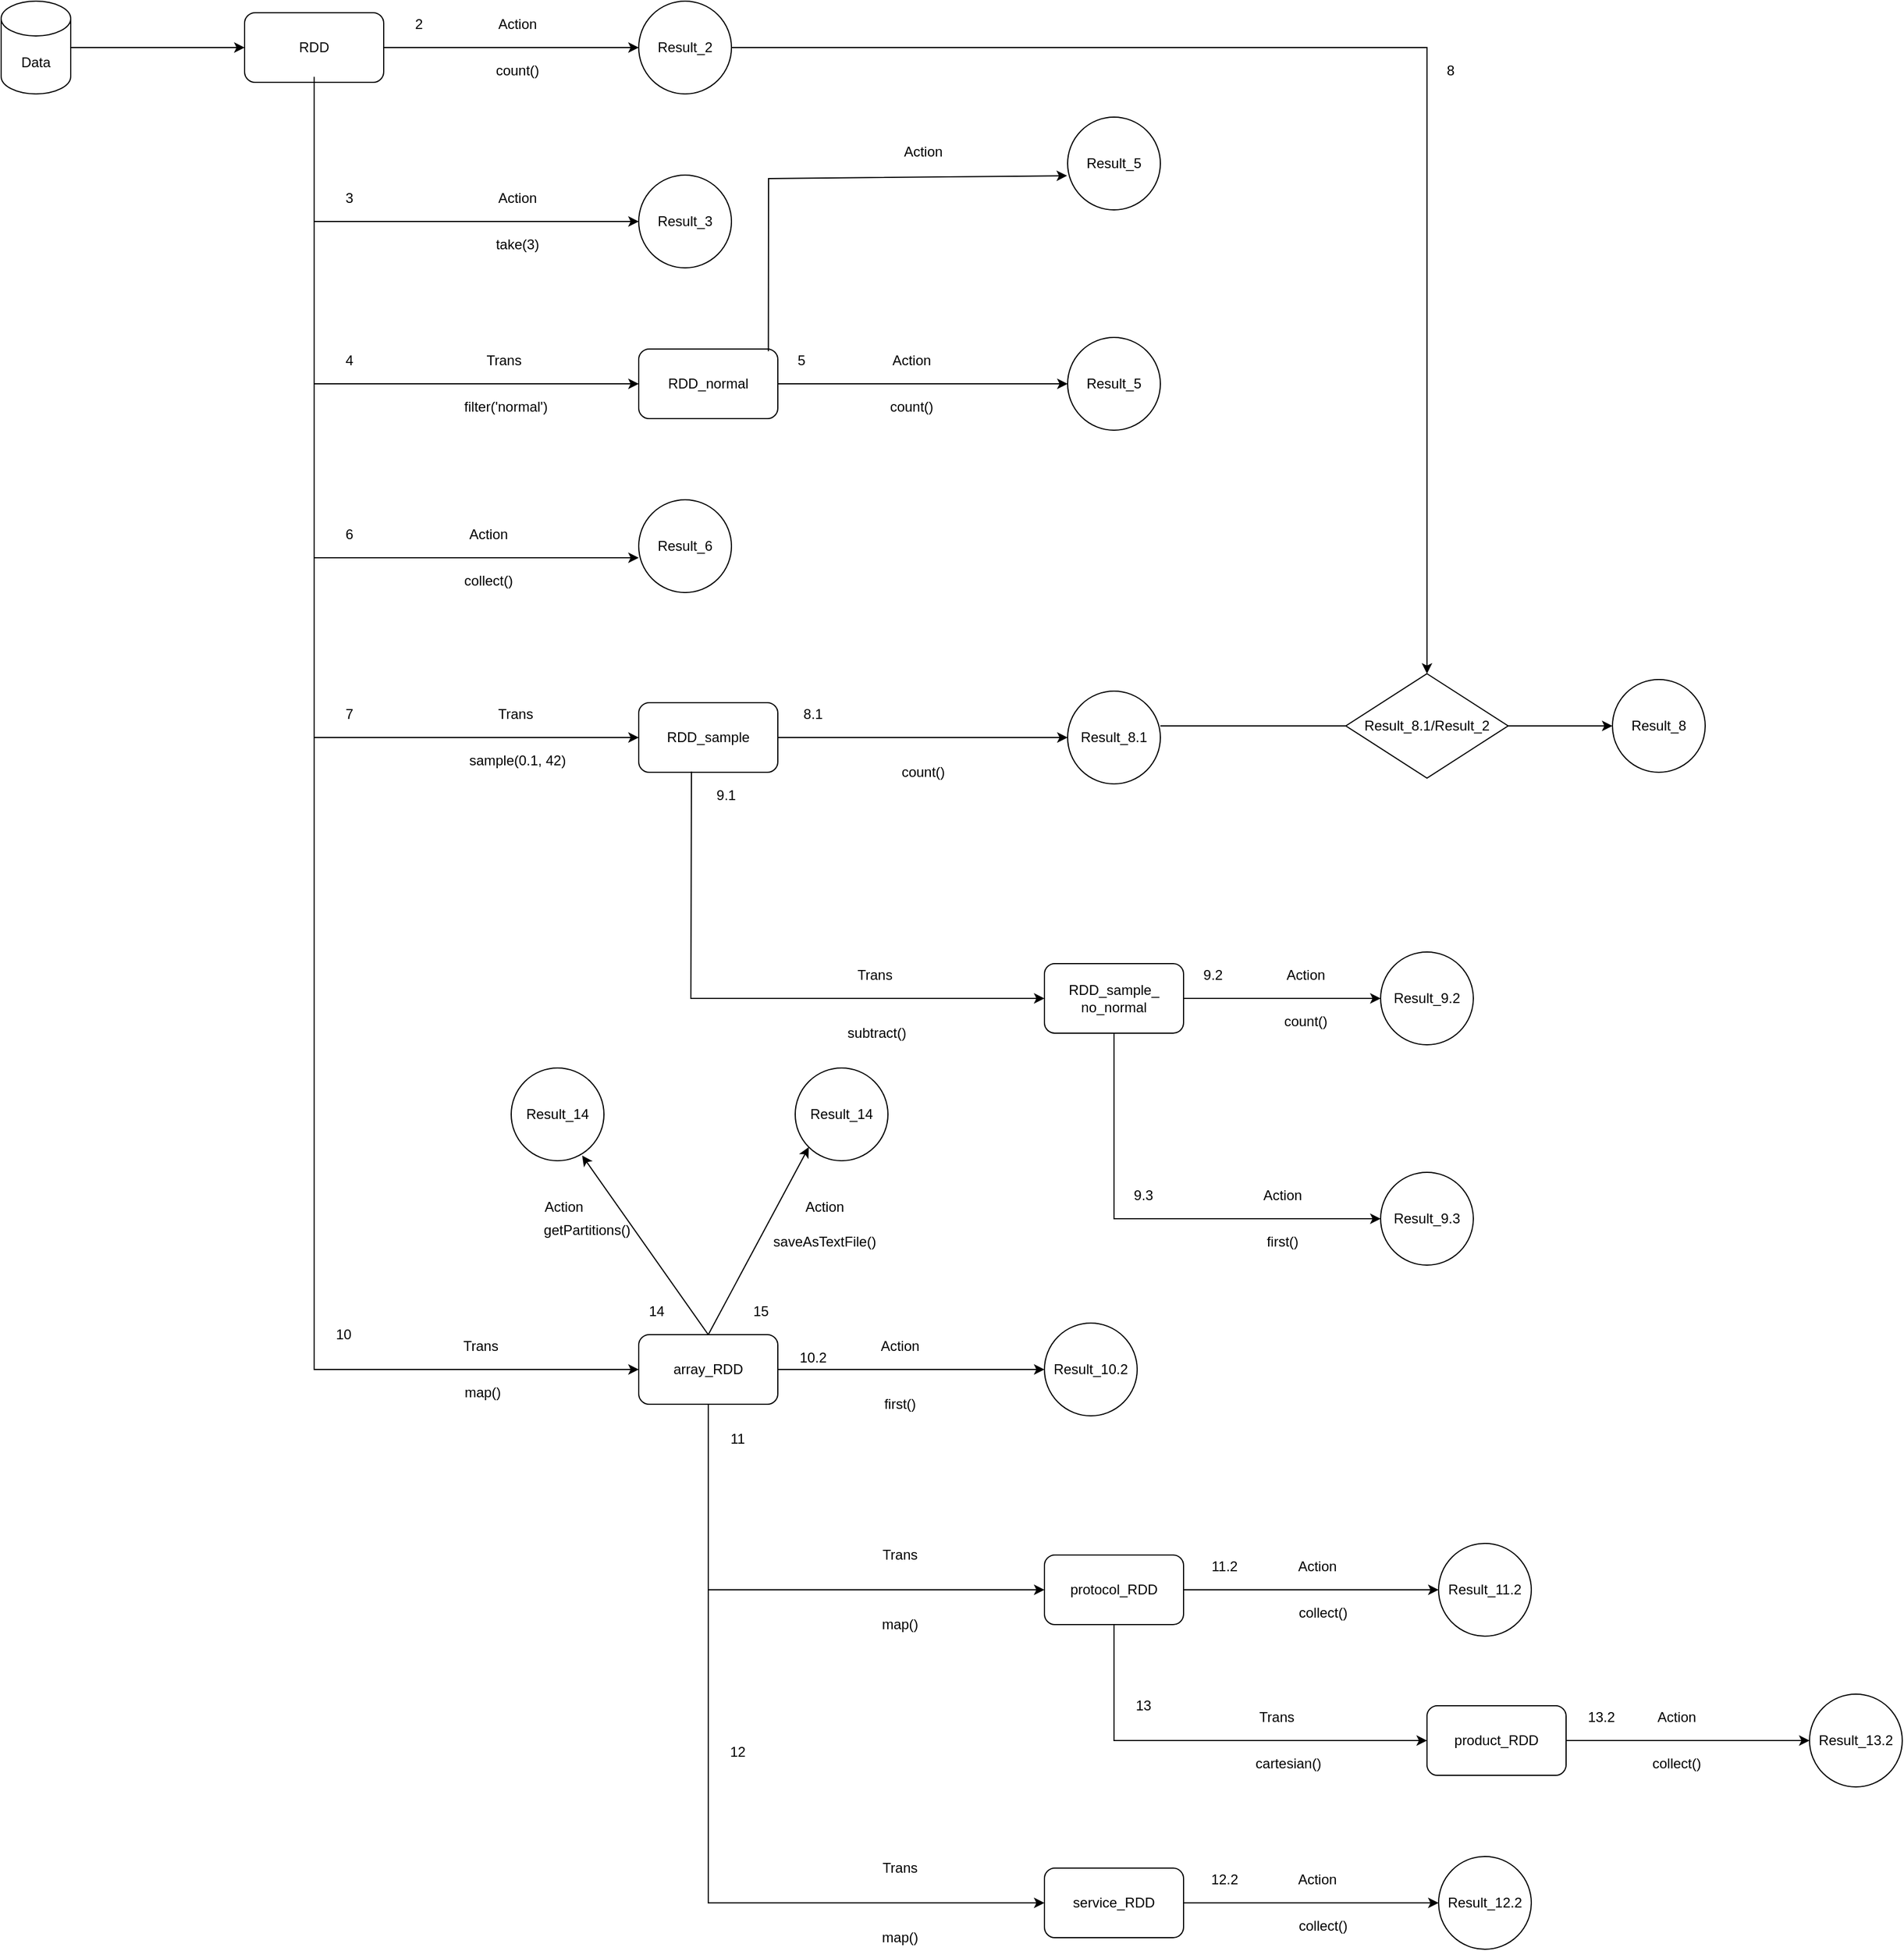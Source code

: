 <mxfile version="16.5.1" type="device"><diagram id="iYW-eFua4CuzDd39pzc5" name="Page-1"><mxGraphModel dx="2588" dy="1180" grid="1" gridSize="10" guides="1" tooltips="1" connect="1" arrows="1" fold="1" page="1" pageScale="1" pageWidth="850" pageHeight="1100" math="0" shadow="0"><root><mxCell id="0"/><mxCell id="1" parent="0"/><mxCell id="3ohSIt47WKb9aSRb90RY-1" value="RDD" style="rounded=1;whiteSpace=wrap;html=1;" parent="1" vertex="1"><mxGeometry x="60" y="210" width="120" height="60" as="geometry"/></mxCell><mxCell id="3ohSIt47WKb9aSRb90RY-2" value="" style="endArrow=classic;html=1;rounded=0;exitX=1;exitY=0.5;exitDx=0;exitDy=0;entryX=0;entryY=0.5;entryDx=0;entryDy=0;" parent="1" source="3ohSIt47WKb9aSRb90RY-1" target="HeyADtqsODk30YAn5MXX-3" edge="1"><mxGeometry width="50" height="50" relative="1" as="geometry"><mxPoint x="240" y="270" as="sourcePoint"/><mxPoint x="310" y="240" as="targetPoint"/></mxGeometry></mxCell><mxCell id="3ohSIt47WKb9aSRb90RY-4" value="count()" style="text;html=1;align=center;verticalAlign=middle;resizable=0;points=[];autosize=1;strokeColor=none;fillColor=none;" parent="1" vertex="1"><mxGeometry x="270" y="250" width="50" height="20" as="geometry"/></mxCell><mxCell id="3ohSIt47WKb9aSRb90RY-5" value="Data" style="shape=cylinder3;whiteSpace=wrap;html=1;boundedLbl=1;backgroundOutline=1;size=15;" parent="1" vertex="1"><mxGeometry x="-150" y="200" width="60" height="80" as="geometry"/></mxCell><mxCell id="3ohSIt47WKb9aSRb90RY-6" value="" style="endArrow=classic;html=1;rounded=0;entryX=0;entryY=0.5;entryDx=0;entryDy=0;exitX=1;exitY=0.5;exitDx=0;exitDy=0;exitPerimeter=0;" parent="1" source="3ohSIt47WKb9aSRb90RY-5" target="3ohSIt47WKb9aSRb90RY-1" edge="1"><mxGeometry width="50" height="50" relative="1" as="geometry"><mxPoint x="-50" y="270" as="sourcePoint"/><mxPoint y="220" as="targetPoint"/></mxGeometry></mxCell><mxCell id="HeyADtqsODk30YAn5MXX-1" value="Action" style="text;html=1;align=center;verticalAlign=middle;resizable=0;points=[];autosize=1;strokeColor=none;fillColor=none;" parent="1" vertex="1"><mxGeometry x="270" y="210" width="50" height="20" as="geometry"/></mxCell><mxCell id="HeyADtqsODk30YAn5MXX-3" value="Result_2" style="ellipse;whiteSpace=wrap;html=1;aspect=fixed;" parent="1" vertex="1"><mxGeometry x="400" y="200" width="80" height="80" as="geometry"/></mxCell><mxCell id="HeyADtqsODk30YAn5MXX-4" value="Result_3" style="ellipse;whiteSpace=wrap;html=1;aspect=fixed;" parent="1" vertex="1"><mxGeometry x="400" y="350" width="80" height="80" as="geometry"/></mxCell><mxCell id="HeyADtqsODk30YAn5MXX-5" value="" style="endArrow=classic;html=1;rounded=0;entryX=0;entryY=0.5;entryDx=0;entryDy=0;exitX=0.5;exitY=1;exitDx=0;exitDy=0;" parent="1" source="3ohSIt47WKb9aSRb90RY-1" target="HeyADtqsODk30YAn5MXX-4" edge="1"><mxGeometry width="50" height="50" relative="1" as="geometry"><mxPoint x="120" y="300" as="sourcePoint"/><mxPoint x="170" y="250" as="targetPoint"/><Array as="points"><mxPoint x="120" y="390"/></Array></mxGeometry></mxCell><mxCell id="HeyADtqsODk30YAn5MXX-6" value="Action" style="text;html=1;align=center;verticalAlign=middle;resizable=0;points=[];autosize=1;strokeColor=none;fillColor=none;" parent="1" vertex="1"><mxGeometry x="270" y="360" width="50" height="20" as="geometry"/></mxCell><mxCell id="HeyADtqsODk30YAn5MXX-7" value="take(3)" style="text;html=1;align=center;verticalAlign=middle;resizable=0;points=[];autosize=1;strokeColor=none;fillColor=none;" parent="1" vertex="1"><mxGeometry x="270" y="400" width="50" height="20" as="geometry"/></mxCell><mxCell id="HeyADtqsODk30YAn5MXX-8" value="" style="endArrow=classic;html=1;rounded=0;exitX=0.5;exitY=1;exitDx=0;exitDy=0;entryX=0;entryY=0.5;entryDx=0;entryDy=0;" parent="1" source="3ohSIt47WKb9aSRb90RY-1" target="HeyADtqsODk30YAn5MXX-9" edge="1"><mxGeometry width="50" height="50" relative="1" as="geometry"><mxPoint x="120" y="390" as="sourcePoint"/><mxPoint x="120" y="530" as="targetPoint"/><Array as="points"><mxPoint x="120" y="530"/></Array></mxGeometry></mxCell><mxCell id="HeyADtqsODk30YAn5MXX-9" value="RDD_normal" style="rounded=1;whiteSpace=wrap;html=1;" parent="1" vertex="1"><mxGeometry x="400" y="500" width="120" height="60" as="geometry"/></mxCell><mxCell id="HeyADtqsODk30YAn5MXX-10" value="Trans&amp;nbsp;" style="text;html=1;align=center;verticalAlign=middle;resizable=0;points=[];autosize=1;strokeColor=none;fillColor=none;" parent="1" vertex="1"><mxGeometry x="260" y="500" width="50" height="20" as="geometry"/></mxCell><mxCell id="HeyADtqsODk30YAn5MXX-11" value="4" style="text;html=1;align=center;verticalAlign=middle;resizable=0;points=[];autosize=1;strokeColor=none;fillColor=none;" parent="1" vertex="1"><mxGeometry x="140" y="500" width="20" height="20" as="geometry"/></mxCell><mxCell id="HeyADtqsODk30YAn5MXX-12" value="3" style="text;html=1;align=center;verticalAlign=middle;resizable=0;points=[];autosize=1;strokeColor=none;fillColor=none;" parent="1" vertex="1"><mxGeometry x="140" y="360" width="20" height="20" as="geometry"/></mxCell><mxCell id="HeyADtqsODk30YAn5MXX-13" value="2" style="text;html=1;align=center;verticalAlign=middle;resizable=0;points=[];autosize=1;strokeColor=none;fillColor=none;" parent="1" vertex="1"><mxGeometry x="200" y="210" width="20" height="20" as="geometry"/></mxCell><mxCell id="HeyADtqsODk30YAn5MXX-14" value="filter('normal')" style="text;html=1;align=center;verticalAlign=middle;resizable=0;points=[];autosize=1;strokeColor=none;fillColor=none;" parent="1" vertex="1"><mxGeometry x="240" y="540" width="90" height="20" as="geometry"/></mxCell><mxCell id="HeyADtqsODk30YAn5MXX-15" value="" style="endArrow=classic;html=1;rounded=0;exitX=1;exitY=0.5;exitDx=0;exitDy=0;entryX=0;entryY=0.5;entryDx=0;entryDy=0;" parent="1" source="HeyADtqsODk30YAn5MXX-9" target="HeyADtqsODk30YAn5MXX-17" edge="1"><mxGeometry width="50" height="50" relative="1" as="geometry"><mxPoint x="330" y="580" as="sourcePoint"/><mxPoint x="660" y="530" as="targetPoint"/></mxGeometry></mxCell><mxCell id="HeyADtqsODk30YAn5MXX-17" value="Result_5" style="ellipse;whiteSpace=wrap;html=1;aspect=fixed;" parent="1" vertex="1"><mxGeometry x="770" y="490" width="80" height="80" as="geometry"/></mxCell><mxCell id="HeyADtqsODk30YAn5MXX-18" value="5" style="text;html=1;align=center;verticalAlign=middle;resizable=0;points=[];autosize=1;strokeColor=none;fillColor=none;" parent="1" vertex="1"><mxGeometry x="530" y="500" width="20" height="20" as="geometry"/></mxCell><mxCell id="HeyADtqsODk30YAn5MXX-19" value="Action" style="text;html=1;align=center;verticalAlign=middle;resizable=0;points=[];autosize=1;strokeColor=none;fillColor=none;" parent="1" vertex="1"><mxGeometry x="610" y="500" width="50" height="20" as="geometry"/></mxCell><mxCell id="HeyADtqsODk30YAn5MXX-20" value="count()" style="text;html=1;align=center;verticalAlign=middle;resizable=0;points=[];autosize=1;strokeColor=none;fillColor=none;" parent="1" vertex="1"><mxGeometry x="610" y="540" width="50" height="20" as="geometry"/></mxCell><mxCell id="HeyADtqsODk30YAn5MXX-21" value="RDD_sample" style="rounded=1;whiteSpace=wrap;html=1;" parent="1" vertex="1"><mxGeometry x="400" y="805" width="120" height="60" as="geometry"/></mxCell><mxCell id="HeyADtqsODk30YAn5MXX-22" value="" style="endArrow=classic;html=1;rounded=0;entryX=0;entryY=0.5;entryDx=0;entryDy=0;exitX=0.5;exitY=1;exitDx=0;exitDy=0;" parent="1" source="3ohSIt47WKb9aSRb90RY-1" target="HeyADtqsODk30YAn5MXX-21" edge="1"><mxGeometry width="50" height="50" relative="1" as="geometry"><mxPoint x="230" y="560" as="sourcePoint"/><mxPoint x="280" y="510" as="targetPoint"/><Array as="points"><mxPoint x="120" y="835"/></Array></mxGeometry></mxCell><mxCell id="HeyADtqsODk30YAn5MXX-23" value="Trans&amp;nbsp;" style="text;html=1;align=center;verticalAlign=middle;resizable=0;points=[];autosize=1;strokeColor=none;fillColor=none;" parent="1" vertex="1"><mxGeometry x="270" y="805" width="50" height="20" as="geometry"/></mxCell><mxCell id="HeyADtqsODk30YAn5MXX-24" value="sample(0.1, 42)" style="text;html=1;align=center;verticalAlign=middle;resizable=0;points=[];autosize=1;strokeColor=none;fillColor=none;" parent="1" vertex="1"><mxGeometry x="245" y="845" width="100" height="20" as="geometry"/></mxCell><mxCell id="HeyADtqsODk30YAn5MXX-25" value="Result_8.1" style="ellipse;whiteSpace=wrap;html=1;aspect=fixed;" parent="1" vertex="1"><mxGeometry x="770" y="795" width="80" height="80" as="geometry"/></mxCell><mxCell id="HeyADtqsODk30YAn5MXX-26" value="" style="endArrow=classic;html=1;rounded=0;exitX=0.932;exitY=0.031;exitDx=0;exitDy=0;exitPerimeter=0;entryX=-0.006;entryY=0.632;entryDx=0;entryDy=0;entryPerimeter=0;" parent="1" source="HeyADtqsODk30YAn5MXX-9" target="HeyADtqsODk30YAn5MXX-28" edge="1"><mxGeometry width="50" height="50" relative="1" as="geometry"><mxPoint x="600" y="480" as="sourcePoint"/><mxPoint x="740" y="370" as="targetPoint"/><Array as="points"><mxPoint x="512" y="353"/></Array></mxGeometry></mxCell><mxCell id="HeyADtqsODk30YAn5MXX-28" value="Result_5" style="ellipse;whiteSpace=wrap;html=1;aspect=fixed;" parent="1" vertex="1"><mxGeometry x="770" y="300" width="80" height="80" as="geometry"/></mxCell><mxCell id="HeyADtqsODk30YAn5MXX-29" value="Action" style="text;html=1;align=center;verticalAlign=middle;resizable=0;points=[];autosize=1;strokeColor=none;fillColor=none;" parent="1" vertex="1"><mxGeometry x="620" y="320" width="50" height="20" as="geometry"/></mxCell><mxCell id="HeyADtqsODk30YAn5MXX-31" value="8.1" style="text;html=1;align=center;verticalAlign=middle;resizable=0;points=[];autosize=1;strokeColor=none;fillColor=none;" parent="1" vertex="1"><mxGeometry x="535" y="805" width="30" height="20" as="geometry"/></mxCell><mxCell id="HeyADtqsODk30YAn5MXX-37" value="" style="endArrow=classic;html=1;rounded=0;entryX=0;entryY=0.5;entryDx=0;entryDy=0;" parent="1" target="HeyADtqsODk30YAn5MXX-25" edge="1"><mxGeometry width="50" height="50" relative="1" as="geometry"><mxPoint x="520" y="835" as="sourcePoint"/><mxPoint x="570" y="795" as="targetPoint"/></mxGeometry></mxCell><mxCell id="HeyADtqsODk30YAn5MXX-38" value="Action" style="text;html=1;align=center;verticalAlign=middle;resizable=0;points=[];autosize=1;strokeColor=none;fillColor=none;" parent="1" vertex="1"><mxGeometry x="950" y="1030" width="50" height="20" as="geometry"/></mxCell><mxCell id="HeyADtqsODk30YAn5MXX-39" value="count()" style="text;html=1;align=center;verticalAlign=middle;resizable=0;points=[];autosize=1;strokeColor=none;fillColor=none;" parent="1" vertex="1"><mxGeometry x="620" y="855" width="50" height="20" as="geometry"/></mxCell><mxCell id="HeyADtqsODk30YAn5MXX-45" value="" style="endArrow=classic;html=1;rounded=0;exitX=1;exitY=0.5;exitDx=0;exitDy=0;entryX=0.5;entryY=0;entryDx=0;entryDy=0;" parent="1" source="HeyADtqsODk30YAn5MXX-3" target="HeyADtqsODk30YAn5MXX-47" edge="1"><mxGeometry width="50" height="50" relative="1" as="geometry"><mxPoint x="600" y="510" as="sourcePoint"/><mxPoint x="1080" y="600" as="targetPoint"/><Array as="points"><mxPoint x="1080" y="240"/></Array></mxGeometry></mxCell><mxCell id="HeyADtqsODk30YAn5MXX-46" value="Result_8" style="ellipse;whiteSpace=wrap;html=1;aspect=fixed;" parent="1" vertex="1"><mxGeometry x="1240" y="785" width="80" height="80" as="geometry"/></mxCell><mxCell id="HeyADtqsODk30YAn5MXX-47" value="&lt;span&gt;Result_8.1/&lt;/span&gt;Result_2" style="rhombus;whiteSpace=wrap;html=1;" parent="1" vertex="1"><mxGeometry x="1010" y="780" width="140" height="90" as="geometry"/></mxCell><mxCell id="HeyADtqsODk30YAn5MXX-49" value="" style="endArrow=classic;html=1;rounded=0;entryX=0;entryY=0.5;entryDx=0;entryDy=0;exitX=1;exitY=0.5;exitDx=0;exitDy=0;" parent="1" source="HeyADtqsODk30YAn5MXX-47" target="HeyADtqsODk30YAn5MXX-46" edge="1"><mxGeometry width="50" height="50" relative="1" as="geometry"><mxPoint x="930" y="785" as="sourcePoint"/><mxPoint x="980" y="735" as="targetPoint"/></mxGeometry></mxCell><mxCell id="HeyADtqsODk30YAn5MXX-50" value="" style="endArrow=none;html=1;rounded=0;entryX=0;entryY=0.5;entryDx=0;entryDy=0;" parent="1" target="HeyADtqsODk30YAn5MXX-47" edge="1"><mxGeometry width="50" height="50" relative="1" as="geometry"><mxPoint x="850" y="825" as="sourcePoint"/><mxPoint x="980" y="735" as="targetPoint"/></mxGeometry></mxCell><mxCell id="HeyADtqsODk30YAn5MXX-51" value="8" style="text;html=1;align=center;verticalAlign=middle;resizable=0;points=[];autosize=1;strokeColor=none;fillColor=none;" parent="1" vertex="1"><mxGeometry x="1090" y="250" width="20" height="20" as="geometry"/></mxCell><mxCell id="HeyADtqsODk30YAn5MXX-52" value="RDD_sample_&lt;br&gt;no_normal" style="rounded=1;whiteSpace=wrap;html=1;" parent="1" vertex="1"><mxGeometry x="750" y="1030" width="120" height="60" as="geometry"/></mxCell><mxCell id="HeyADtqsODk30YAn5MXX-54" value="7" style="text;html=1;align=center;verticalAlign=middle;resizable=0;points=[];autosize=1;strokeColor=none;fillColor=none;" parent="1" vertex="1"><mxGeometry x="140" y="805" width="20" height="20" as="geometry"/></mxCell><mxCell id="HeyADtqsODk30YAn5MXX-58" value="Result_6" style="ellipse;whiteSpace=wrap;html=1;aspect=fixed;" parent="1" vertex="1"><mxGeometry x="400" y="630" width="80" height="80" as="geometry"/></mxCell><mxCell id="HeyADtqsODk30YAn5MXX-60" value="" style="endArrow=classic;html=1;rounded=0;" parent="1" edge="1"><mxGeometry width="50" height="50" relative="1" as="geometry"><mxPoint x="120" y="265.294" as="sourcePoint"/><mxPoint x="400" y="680" as="targetPoint"/><Array as="points"><mxPoint x="120" y="680"/></Array></mxGeometry></mxCell><mxCell id="HeyADtqsODk30YAn5MXX-61" value="Action" style="text;html=1;align=center;verticalAlign=middle;resizable=0;points=[];autosize=1;strokeColor=none;fillColor=none;" parent="1" vertex="1"><mxGeometry x="245" y="650" width="50" height="20" as="geometry"/></mxCell><mxCell id="HeyADtqsODk30YAn5MXX-62" value="6" style="text;html=1;align=center;verticalAlign=middle;resizable=0;points=[];autosize=1;strokeColor=none;fillColor=none;" parent="1" vertex="1"><mxGeometry x="140" y="650" width="20" height="20" as="geometry"/></mxCell><mxCell id="HeyADtqsODk30YAn5MXX-63" value="collect()" style="text;html=1;align=center;verticalAlign=middle;resizable=0;points=[];autosize=1;strokeColor=none;fillColor=none;" parent="1" vertex="1"><mxGeometry x="240" y="690" width="60" height="20" as="geometry"/></mxCell><mxCell id="HeyADtqsODk30YAn5MXX-64" value="" style="endArrow=classic;html=1;rounded=0;entryX=0;entryY=0.5;entryDx=0;entryDy=0;exitX=0.379;exitY=0.99;exitDx=0;exitDy=0;exitPerimeter=0;" parent="1" source="HeyADtqsODk30YAn5MXX-21" target="HeyADtqsODk30YAn5MXX-52" edge="1"><mxGeometry width="50" height="50" relative="1" as="geometry"><mxPoint x="420" y="1040" as="sourcePoint"/><mxPoint x="440" y="870" as="targetPoint"/><Array as="points"><mxPoint x="445" y="1060"/></Array></mxGeometry></mxCell><mxCell id="HeyADtqsODk30YAn5MXX-65" value="Trans&amp;nbsp;" style="text;html=1;align=center;verticalAlign=middle;resizable=0;points=[];autosize=1;strokeColor=none;fillColor=none;" parent="1" vertex="1"><mxGeometry x="580" y="1030" width="50" height="20" as="geometry"/></mxCell><mxCell id="HeyADtqsODk30YAn5MXX-66" value="9.1" style="text;html=1;align=center;verticalAlign=middle;resizable=0;points=[];autosize=1;strokeColor=none;fillColor=none;" parent="1" vertex="1"><mxGeometry x="460" y="875" width="30" height="20" as="geometry"/></mxCell><mxCell id="HeyADtqsODk30YAn5MXX-67" value="subtract()" style="text;html=1;align=center;verticalAlign=middle;resizable=0;points=[];autosize=1;strokeColor=none;fillColor=none;" parent="1" vertex="1"><mxGeometry x="570" y="1080" width="70" height="20" as="geometry"/></mxCell><mxCell id="HeyADtqsODk30YAn5MXX-68" value="Result_9.2" style="ellipse;whiteSpace=wrap;html=1;aspect=fixed;" parent="1" vertex="1"><mxGeometry x="1040" y="1020" width="80" height="80" as="geometry"/></mxCell><mxCell id="HeyADtqsODk30YAn5MXX-69" value="" style="endArrow=classic;html=1;rounded=0;entryX=0;entryY=0.5;entryDx=0;entryDy=0;exitX=1;exitY=0.5;exitDx=0;exitDy=0;" parent="1" source="HeyADtqsODk30YAn5MXX-52" target="HeyADtqsODk30YAn5MXX-68" edge="1"><mxGeometry width="50" height="50" relative="1" as="geometry"><mxPoint x="750" y="980" as="sourcePoint"/><mxPoint x="800" y="930" as="targetPoint"/></mxGeometry></mxCell><mxCell id="HeyADtqsODk30YAn5MXX-70" value="count()" style="text;html=1;align=center;verticalAlign=middle;resizable=0;points=[];autosize=1;strokeColor=none;fillColor=none;" parent="1" vertex="1"><mxGeometry x="950" y="1070" width="50" height="20" as="geometry"/></mxCell><mxCell id="HeyADtqsODk30YAn5MXX-71" value="9.2" style="text;html=1;align=center;verticalAlign=middle;resizable=0;points=[];autosize=1;strokeColor=none;fillColor=none;" parent="1" vertex="1"><mxGeometry x="880" y="1030" width="30" height="20" as="geometry"/></mxCell><mxCell id="HeyADtqsODk30YAn5MXX-72" value="Result_9.3" style="ellipse;whiteSpace=wrap;html=1;aspect=fixed;" parent="1" vertex="1"><mxGeometry x="1040" y="1210" width="80" height="80" as="geometry"/></mxCell><mxCell id="HeyADtqsODk30YAn5MXX-74" value="" style="endArrow=classic;html=1;rounded=0;entryX=0;entryY=0.5;entryDx=0;entryDy=0;exitX=0.5;exitY=1;exitDx=0;exitDy=0;" parent="1" source="HeyADtqsODk30YAn5MXX-52" target="HeyADtqsODk30YAn5MXX-72" edge="1"><mxGeometry width="50" height="50" relative="1" as="geometry"><mxPoint x="830" y="1090" as="sourcePoint"/><mxPoint x="880" y="1040" as="targetPoint"/><Array as="points"><mxPoint x="810" y="1250"/></Array></mxGeometry></mxCell><mxCell id="HeyADtqsODk30YAn5MXX-75" value="Action" style="text;html=1;align=center;verticalAlign=middle;resizable=0;points=[];autosize=1;strokeColor=none;fillColor=none;" parent="1" vertex="1"><mxGeometry x="930" y="1220" width="50" height="20" as="geometry"/></mxCell><mxCell id="HeyADtqsODk30YAn5MXX-76" value="9.3" style="text;html=1;align=center;verticalAlign=middle;resizable=0;points=[];autosize=1;strokeColor=none;fillColor=none;" parent="1" vertex="1"><mxGeometry x="820" y="1220" width="30" height="20" as="geometry"/></mxCell><mxCell id="HeyADtqsODk30YAn5MXX-77" value="first()" style="text;html=1;align=center;verticalAlign=middle;resizable=0;points=[];autosize=1;strokeColor=none;fillColor=none;" parent="1" vertex="1"><mxGeometry x="935" y="1260" width="40" height="20" as="geometry"/></mxCell><mxCell id="HeyADtqsODk30YAn5MXX-78" value="" style="endArrow=classic;html=1;rounded=0;exitX=0.5;exitY=1;exitDx=0;exitDy=0;entryX=0;entryY=0.5;entryDx=0;entryDy=0;" parent="1" source="3ohSIt47WKb9aSRb90RY-1" target="HeyADtqsODk30YAn5MXX-79" edge="1"><mxGeometry width="50" height="50" relative="1" as="geometry"><mxPoint x="280" y="630" as="sourcePoint"/><mxPoint x="120" y="1485.556" as="targetPoint"/><Array as="points"><mxPoint x="120" y="1380"/></Array></mxGeometry></mxCell><mxCell id="HeyADtqsODk30YAn5MXX-79" value="array_RDD" style="rounded=1;whiteSpace=wrap;html=1;" parent="1" vertex="1"><mxGeometry x="400" y="1350" width="120" height="60" as="geometry"/></mxCell><mxCell id="HeyADtqsODk30YAn5MXX-81" value="Trans&amp;nbsp;" style="text;html=1;align=center;verticalAlign=middle;resizable=0;points=[];autosize=1;strokeColor=none;fillColor=none;" parent="1" vertex="1"><mxGeometry x="240" y="1350" width="50" height="20" as="geometry"/></mxCell><mxCell id="HeyADtqsODk30YAn5MXX-82" value="map()" style="text;html=1;align=center;verticalAlign=middle;resizable=0;points=[];autosize=1;strokeColor=none;fillColor=none;" parent="1" vertex="1"><mxGeometry x="240" y="1390" width="50" height="20" as="geometry"/></mxCell><mxCell id="HeyADtqsODk30YAn5MXX-83" value="10" style="text;html=1;align=center;verticalAlign=middle;resizable=0;points=[];autosize=1;strokeColor=none;fillColor=none;" parent="1" vertex="1"><mxGeometry x="130" y="1340" width="30" height="20" as="geometry"/></mxCell><mxCell id="HeyADtqsODk30YAn5MXX-84" value="Result_10.2" style="ellipse;whiteSpace=wrap;html=1;aspect=fixed;" parent="1" vertex="1"><mxGeometry x="750" y="1340" width="80" height="80" as="geometry"/></mxCell><mxCell id="HeyADtqsODk30YAn5MXX-85" value="" style="endArrow=classic;html=1;rounded=0;entryX=0;entryY=0.5;entryDx=0;entryDy=0;exitX=1;exitY=0.5;exitDx=0;exitDy=0;" parent="1" source="HeyADtqsODk30YAn5MXX-79" target="HeyADtqsODk30YAn5MXX-84" edge="1"><mxGeometry width="50" height="50" relative="1" as="geometry"><mxPoint x="560" y="1220" as="sourcePoint"/><mxPoint x="610" y="1170" as="targetPoint"/></mxGeometry></mxCell><mxCell id="HeyADtqsODk30YAn5MXX-86" value="Action" style="text;html=1;align=center;verticalAlign=middle;resizable=0;points=[];autosize=1;strokeColor=none;fillColor=none;" parent="1" vertex="1"><mxGeometry x="600" y="1350" width="50" height="20" as="geometry"/></mxCell><mxCell id="HeyADtqsODk30YAn5MXX-87" value="first()" style="text;html=1;align=center;verticalAlign=middle;resizable=0;points=[];autosize=1;strokeColor=none;fillColor=none;" parent="1" vertex="1"><mxGeometry x="605" y="1400" width="40" height="20" as="geometry"/></mxCell><mxCell id="HeyADtqsODk30YAn5MXX-88" value="" style="endArrow=classic;html=1;rounded=0;exitX=0.5;exitY=1;exitDx=0;exitDy=0;entryX=0;entryY=0.5;entryDx=0;entryDy=0;" parent="1" source="HeyADtqsODk30YAn5MXX-79" target="HeyADtqsODk30YAn5MXX-89" edge="1"><mxGeometry width="50" height="50" relative="1" as="geometry"><mxPoint x="500" y="1500" as="sourcePoint"/><mxPoint x="460" y="1610" as="targetPoint"/><Array as="points"><mxPoint x="460" y="1570"/></Array></mxGeometry></mxCell><mxCell id="HeyADtqsODk30YAn5MXX-89" value="protocol_RDD" style="rounded=1;whiteSpace=wrap;html=1;" parent="1" vertex="1"><mxGeometry x="750" y="1540" width="120" height="60" as="geometry"/></mxCell><mxCell id="HeyADtqsODk30YAn5MXX-90" value="Trans" style="text;html=1;align=center;verticalAlign=middle;resizable=0;points=[];autosize=1;strokeColor=none;fillColor=none;" parent="1" vertex="1"><mxGeometry x="600" y="1530" width="50" height="20" as="geometry"/></mxCell><mxCell id="HeyADtqsODk30YAn5MXX-91" value="map()" style="text;html=1;align=center;verticalAlign=middle;resizable=0;points=[];autosize=1;strokeColor=none;fillColor=none;" parent="1" vertex="1"><mxGeometry x="600" y="1590" width="50" height="20" as="geometry"/></mxCell><mxCell id="HeyADtqsODk30YAn5MXX-92" value="Result_11.2" style="ellipse;whiteSpace=wrap;html=1;aspect=fixed;" parent="1" vertex="1"><mxGeometry x="1090" y="1530" width="80" height="80" as="geometry"/></mxCell><mxCell id="HeyADtqsODk30YAn5MXX-93" value="" style="endArrow=classic;html=1;rounded=0;entryX=0;entryY=0.5;entryDx=0;entryDy=0;exitX=1;exitY=0.5;exitDx=0;exitDy=0;" parent="1" source="HeyADtqsODk30YAn5MXX-89" target="HeyADtqsODk30YAn5MXX-92" edge="1"><mxGeometry width="50" height="50" relative="1" as="geometry"><mxPoint x="760" y="1490" as="sourcePoint"/><mxPoint x="810" y="1440" as="targetPoint"/></mxGeometry></mxCell><mxCell id="HeyADtqsODk30YAn5MXX-94" value="Action" style="text;html=1;align=center;verticalAlign=middle;resizable=0;points=[];autosize=1;strokeColor=none;fillColor=none;" parent="1" vertex="1"><mxGeometry x="960" y="1540" width="50" height="20" as="geometry"/></mxCell><mxCell id="HeyADtqsODk30YAn5MXX-95" value="collect()" style="text;html=1;align=center;verticalAlign=middle;resizable=0;points=[];autosize=1;strokeColor=none;fillColor=none;" parent="1" vertex="1"><mxGeometry x="960" y="1580" width="60" height="20" as="geometry"/></mxCell><mxCell id="HeyADtqsODk30YAn5MXX-96" value="11" style="text;html=1;align=center;verticalAlign=middle;resizable=0;points=[];autosize=1;strokeColor=none;fillColor=none;" parent="1" vertex="1"><mxGeometry x="470" y="1430" width="30" height="20" as="geometry"/></mxCell><mxCell id="HeyADtqsODk30YAn5MXX-97" value="11.2" style="text;html=1;align=center;verticalAlign=middle;resizable=0;points=[];autosize=1;strokeColor=none;fillColor=none;" parent="1" vertex="1"><mxGeometry x="885" y="1540" width="40" height="20" as="geometry"/></mxCell><mxCell id="HeyADtqsODk30YAn5MXX-98" value="10.2" style="text;html=1;align=center;verticalAlign=middle;resizable=0;points=[];autosize=1;strokeColor=none;fillColor=none;" parent="1" vertex="1"><mxGeometry x="530" y="1360" width="40" height="20" as="geometry"/></mxCell><mxCell id="HeyADtqsODk30YAn5MXX-100" value="" style="endArrow=classic;html=1;rounded=0;entryX=0;entryY=0.5;entryDx=0;entryDy=0;" parent="1" target="HeyADtqsODk30YAn5MXX-101" edge="1"><mxGeometry width="50" height="50" relative="1" as="geometry"><mxPoint x="460" y="1420" as="sourcePoint"/><mxPoint x="460" y="1880" as="targetPoint"/><Array as="points"><mxPoint x="460" y="1840"/></Array></mxGeometry></mxCell><mxCell id="HeyADtqsODk30YAn5MXX-101" value="service_RDD" style="rounded=1;whiteSpace=wrap;html=1;" parent="1" vertex="1"><mxGeometry x="750" y="1810" width="120" height="60" as="geometry"/></mxCell><mxCell id="HeyADtqsODk30YAn5MXX-102" value="Trans" style="text;html=1;align=center;verticalAlign=middle;resizable=0;points=[];autosize=1;strokeColor=none;fillColor=none;" parent="1" vertex="1"><mxGeometry x="600" y="1800" width="50" height="20" as="geometry"/></mxCell><mxCell id="HeyADtqsODk30YAn5MXX-103" value="map()" style="text;html=1;align=center;verticalAlign=middle;resizable=0;points=[];autosize=1;strokeColor=none;fillColor=none;" parent="1" vertex="1"><mxGeometry x="600" y="1860" width="50" height="20" as="geometry"/></mxCell><mxCell id="HeyADtqsODk30YAn5MXX-104" value="Result_12.2" style="ellipse;whiteSpace=wrap;html=1;aspect=fixed;" parent="1" vertex="1"><mxGeometry x="1090" y="1800" width="80" height="80" as="geometry"/></mxCell><mxCell id="HeyADtqsODk30YAn5MXX-105" value="" style="endArrow=classic;html=1;rounded=0;entryX=0;entryY=0.5;entryDx=0;entryDy=0;exitX=1;exitY=0.5;exitDx=0;exitDy=0;" parent="1" source="HeyADtqsODk30YAn5MXX-101" target="HeyADtqsODk30YAn5MXX-104" edge="1"><mxGeometry width="50" height="50" relative="1" as="geometry"><mxPoint x="760" y="1760" as="sourcePoint"/><mxPoint x="810" y="1710" as="targetPoint"/></mxGeometry></mxCell><mxCell id="HeyADtqsODk30YAn5MXX-106" value="Action" style="text;html=1;align=center;verticalAlign=middle;resizable=0;points=[];autosize=1;strokeColor=none;fillColor=none;" parent="1" vertex="1"><mxGeometry x="960" y="1810" width="50" height="20" as="geometry"/></mxCell><mxCell id="HeyADtqsODk30YAn5MXX-107" value="collect()" style="text;html=1;align=center;verticalAlign=middle;resizable=0;points=[];autosize=1;strokeColor=none;fillColor=none;" parent="1" vertex="1"><mxGeometry x="960" y="1850" width="60" height="20" as="geometry"/></mxCell><mxCell id="HeyADtqsODk30YAn5MXX-108" value="12" style="text;html=1;align=center;verticalAlign=middle;resizable=0;points=[];autosize=1;strokeColor=none;fillColor=none;" parent="1" vertex="1"><mxGeometry x="470" y="1700" width="30" height="20" as="geometry"/></mxCell><mxCell id="HeyADtqsODk30YAn5MXX-109" value="12.2" style="text;html=1;align=center;verticalAlign=middle;resizable=0;points=[];autosize=1;strokeColor=none;fillColor=none;" parent="1" vertex="1"><mxGeometry x="885" y="1810" width="40" height="20" as="geometry"/></mxCell><mxCell id="HeyADtqsODk30YAn5MXX-118" value="" style="endArrow=classic;html=1;rounded=0;entryX=0;entryY=0.5;entryDx=0;entryDy=0;" parent="1" target="HeyADtqsODk30YAn5MXX-119" edge="1"><mxGeometry width="50" height="50" relative="1" as="geometry"><mxPoint x="810" y="1600" as="sourcePoint"/><mxPoint x="860" y="1670" as="targetPoint"/><Array as="points"><mxPoint x="810" y="1700"/></Array></mxGeometry></mxCell><mxCell id="HeyADtqsODk30YAn5MXX-119" value="product_RDD" style="rounded=1;whiteSpace=wrap;html=1;" parent="1" vertex="1"><mxGeometry x="1080" y="1670" width="120" height="60" as="geometry"/></mxCell><mxCell id="HeyADtqsODk30YAn5MXX-120" value="Result_13.2" style="ellipse;whiteSpace=wrap;html=1;aspect=fixed;" parent="1" vertex="1"><mxGeometry x="1410" y="1660" width="80" height="80" as="geometry"/></mxCell><mxCell id="HeyADtqsODk30YAn5MXX-121" value="" style="endArrow=classic;html=1;rounded=0;exitX=1;exitY=0.5;exitDx=0;exitDy=0;entryX=0;entryY=0.5;entryDx=0;entryDy=0;" parent="1" source="HeyADtqsODk30YAn5MXX-119" target="HeyADtqsODk30YAn5MXX-120" edge="1"><mxGeometry width="50" height="50" relative="1" as="geometry"><mxPoint x="1010" y="1680" as="sourcePoint"/><mxPoint x="1060" y="1630" as="targetPoint"/></mxGeometry></mxCell><mxCell id="HeyADtqsODk30YAn5MXX-122" value="Trans" style="text;html=1;align=center;verticalAlign=middle;resizable=0;points=[];autosize=1;strokeColor=none;fillColor=none;" parent="1" vertex="1"><mxGeometry x="925" y="1670" width="50" height="20" as="geometry"/></mxCell><mxCell id="HeyADtqsODk30YAn5MXX-123" value="cartesian()" style="text;html=1;align=center;verticalAlign=middle;resizable=0;points=[];autosize=1;strokeColor=none;fillColor=none;" parent="1" vertex="1"><mxGeometry x="925" y="1710" width="70" height="20" as="geometry"/></mxCell><mxCell id="HeyADtqsODk30YAn5MXX-124" value="Action" style="text;html=1;align=center;verticalAlign=middle;resizable=0;points=[];autosize=1;strokeColor=none;fillColor=none;" parent="1" vertex="1"><mxGeometry x="1270" y="1670" width="50" height="20" as="geometry"/></mxCell><mxCell id="HeyADtqsODk30YAn5MXX-125" value="collect()" style="text;html=1;align=center;verticalAlign=middle;resizable=0;points=[];autosize=1;strokeColor=none;fillColor=none;" parent="1" vertex="1"><mxGeometry x="1265" y="1710" width="60" height="20" as="geometry"/></mxCell><mxCell id="HeyADtqsODk30YAn5MXX-126" value="13.2" style="text;html=1;align=center;verticalAlign=middle;resizable=0;points=[];autosize=1;strokeColor=none;fillColor=none;" parent="1" vertex="1"><mxGeometry x="1210" y="1670" width="40" height="20" as="geometry"/></mxCell><mxCell id="HeyADtqsODk30YAn5MXX-127" value="13" style="text;html=1;align=center;verticalAlign=middle;resizable=0;points=[];autosize=1;strokeColor=none;fillColor=none;" parent="1" vertex="1"><mxGeometry x="820" y="1660" width="30" height="20" as="geometry"/></mxCell><mxCell id="HeyADtqsODk30YAn5MXX-128" value="" style="endArrow=classic;html=1;rounded=0;exitX=0.5;exitY=0;exitDx=0;exitDy=0;entryX=0.765;entryY=0.944;entryDx=0;entryDy=0;entryPerimeter=0;" parent="1" source="HeyADtqsODk30YAn5MXX-79" target="HeyADtqsODk30YAn5MXX-129" edge="1"><mxGeometry width="50" height="50" relative="1" as="geometry"><mxPoint x="660" y="1410" as="sourcePoint"/><mxPoint x="460" y="1220" as="targetPoint"/></mxGeometry></mxCell><mxCell id="HeyADtqsODk30YAn5MXX-129" value="Result_14" style="ellipse;whiteSpace=wrap;html=1;aspect=fixed;" parent="1" vertex="1"><mxGeometry x="290" y="1120" width="80" height="80" as="geometry"/></mxCell><mxCell id="HeyADtqsODk30YAn5MXX-130" value="14" style="text;html=1;align=center;verticalAlign=middle;resizable=0;points=[];autosize=1;strokeColor=none;fillColor=none;" parent="1" vertex="1"><mxGeometry x="400" y="1320" width="30" height="20" as="geometry"/></mxCell><mxCell id="HeyADtqsODk30YAn5MXX-131" value="Action" style="text;html=1;align=center;verticalAlign=middle;resizable=0;points=[];autosize=1;strokeColor=none;fillColor=none;" parent="1" vertex="1"><mxGeometry x="310" y="1230" width="50" height="20" as="geometry"/></mxCell><mxCell id="HeyADtqsODk30YAn5MXX-132" value="getPartitions()" style="text;html=1;align=center;verticalAlign=middle;resizable=0;points=[];autosize=1;strokeColor=none;fillColor=none;" parent="1" vertex="1"><mxGeometry x="310" y="1250" width="90" height="20" as="geometry"/></mxCell><mxCell id="HeyADtqsODk30YAn5MXX-133" value="Result_14" style="ellipse;whiteSpace=wrap;html=1;aspect=fixed;" parent="1" vertex="1"><mxGeometry x="535" y="1120" width="80" height="80" as="geometry"/></mxCell><mxCell id="HeyADtqsODk30YAn5MXX-134" value="" style="endArrow=classic;html=1;rounded=0;entryX=0;entryY=1;entryDx=0;entryDy=0;exitX=0.5;exitY=0;exitDx=0;exitDy=0;" parent="1" source="HeyADtqsODk30YAn5MXX-79" target="HeyADtqsODk30YAn5MXX-133" edge="1"><mxGeometry width="50" height="50" relative="1" as="geometry"><mxPoint x="410" y="1230" as="sourcePoint"/><mxPoint x="460" y="1180" as="targetPoint"/></mxGeometry></mxCell><mxCell id="HeyADtqsODk30YAn5MXX-135" value="15" style="text;html=1;align=center;verticalAlign=middle;resizable=0;points=[];autosize=1;strokeColor=none;fillColor=none;" parent="1" vertex="1"><mxGeometry x="490" y="1320" width="30" height="20" as="geometry"/></mxCell><mxCell id="HeyADtqsODk30YAn5MXX-136" value="Action" style="text;html=1;align=center;verticalAlign=middle;resizable=0;points=[];autosize=1;strokeColor=none;fillColor=none;" parent="1" vertex="1"><mxGeometry x="535" y="1230" width="50" height="20" as="geometry"/></mxCell><mxCell id="HeyADtqsODk30YAn5MXX-137" value="saveAsTextFile()" style="text;html=1;align=center;verticalAlign=middle;resizable=0;points=[];autosize=1;strokeColor=none;fillColor=none;" parent="1" vertex="1"><mxGeometry x="510" y="1260" width="100" height="20" as="geometry"/></mxCell></root></mxGraphModel></diagram></mxfile>